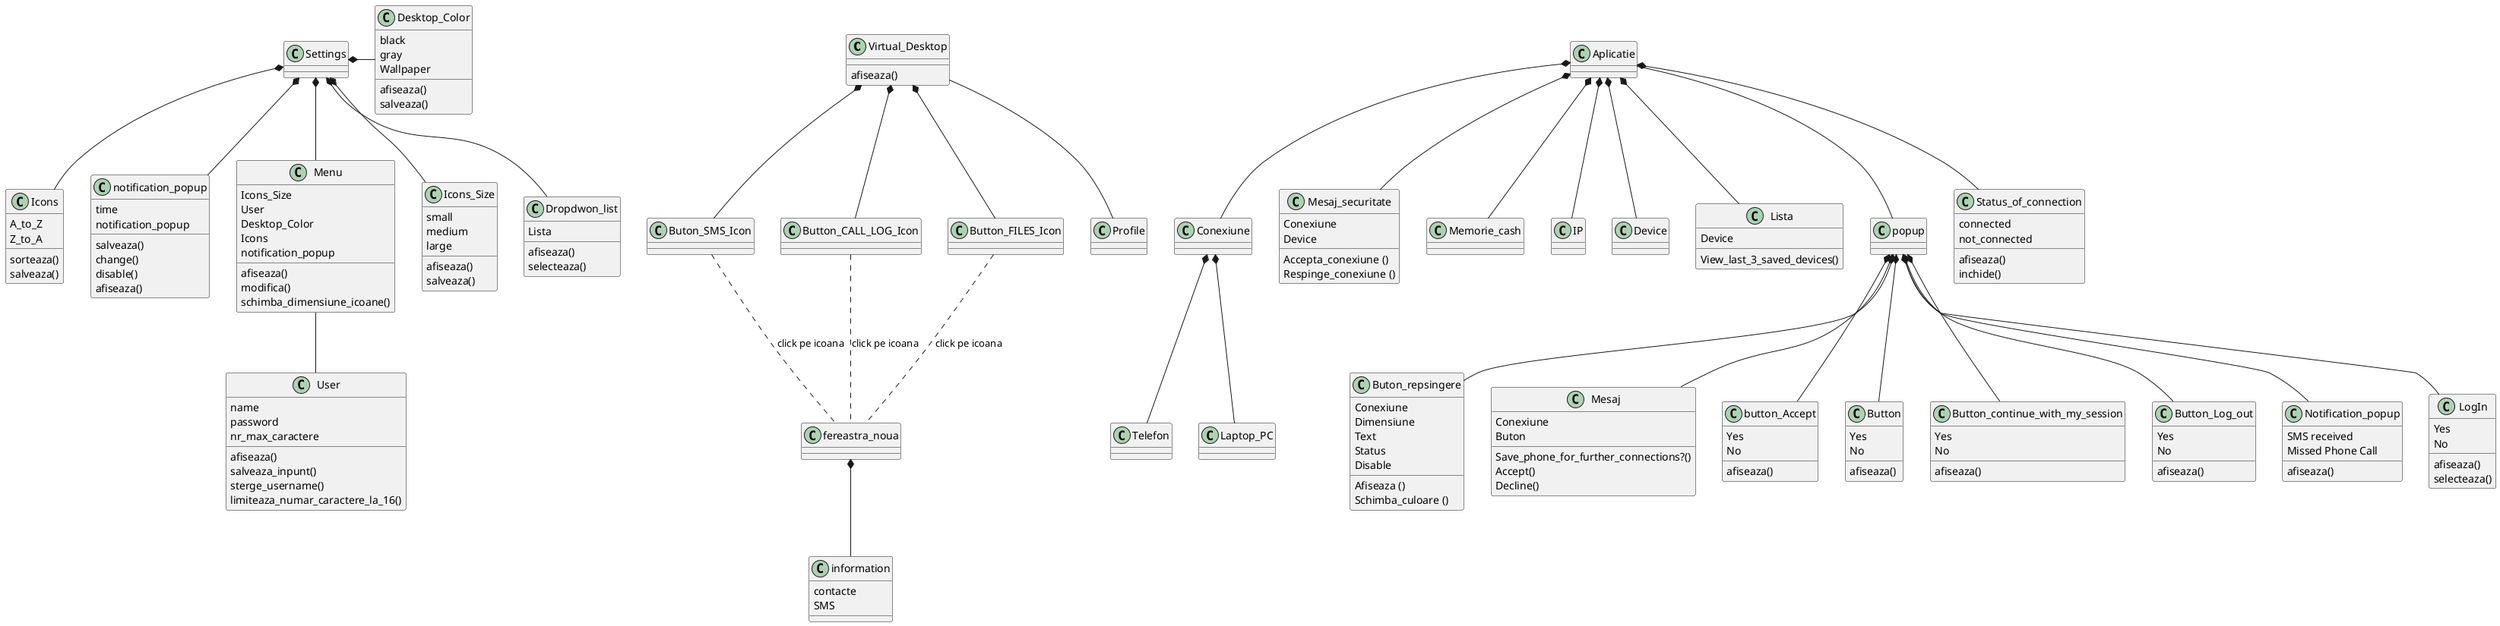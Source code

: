 @startuml
class Virtual_Desktop {

afiseaza()
}
class Icons {
}
class Buton_SMS_Icon {
}
class Button_CALL_LOG_Icon {
}
class Button_FILES_Icon {
}
class Profile {
}
class Buton_repsingere {
Conexiune
Dimensiune
Text
Status
Disable
Afiseaza ()
Schimba_culoare ()
}
class Telefon {
}
class Laptop_PC {
}
class Conexiune {
}
class Aplicatie {
}
class Mesaj_securitate {
Conexiune
Device
Accepta_conexiune ()
Respinge_conexiune ()
}
class Mesaj {
Conexiune
Buton
Save_phone_for_further_connections?()
Accept()
Decline()
}
class Memorie_cash {
}
class IP {
}
class Device {
}
class Lista {
Device
View_last_3_saved_devices()
}


class button_Accept{
Yes
No
afiseaza()
}
popup *-- Button
popup *-- Button_continue_with_my_session
popup *-- Button_Log_out
popup *-- Notification_popup
popup *-- button_Accept
popup *-- Buton_repsingere
popup *-- Mesaj
Settings *-- notification_popup
popup *-- LogIn
Menu -- User
Settings *- Desktop_Color
Settings *-- Icons_Size
Settings *-- Icons
Settings *-- Menu
Settings *-- Dropdwon_list
Virtual_Desktop *-- Button_FILES_Icon
Virtual_Desktop *-- Buton_SMS_Icon
Virtual_Desktop *-- Button_CALL_LOG_Icon
Virtual_Desktop -- Profile
Aplicatie -- popup



class Button_Log_out {
afiseaza()
Yes
No
}
class Button_continue_with_my_session {
afiseaza()
Yes
No
}

class Icons_Size {
small
medium
large
afiseaza()
salveaza()
}

class Desktop_Color {
afiseaza()
salveaza()
black
gray
Wallpaper
}

class Icons {
sorteaza()
salveaza()
A_to_Z
Z_to_A
}

class Menu{
afiseaza()
modifica()
schimba_dimensiune_icoane()
Icons_Size
User
Desktop_Color
Icons
notification_popup
}


class notification_popup {
time
notification_popup
salveaza()
change()
disable()
afiseaza()
}

class User {
name
password
nr_max_caractere
afiseaza()
salveaza_inpunt()
sterge_username()
limiteaza_numar_caractere_la_16()
}
class Dropdwon_list {
Lista
afiseaza()
selecteaza()
}

class popup {
}

class Settings {
}

class Status_of_connection {
connected
not_connected
afiseaza()
inchide()
}
class fereastra_noua {
}
class Button {
Yes
No

afiseaza()
}

class Notification_popup {
SMS received
Missed Phone Call
afiseaza()
}
class information {
contacte
SMS
}
fereastra_noua *-- information
Buton_SMS_Icon .. fereastra_noua : click pe icoana
Button_CALL_LOG_Icon .. fereastra_noua : click pe icoana
Button_FILES_Icon .. fereastra_noua : click pe icoana

class LogIn{
Yes
No
afiseaza()
selecteaza()
}

Aplicatie *-- Conexiune
Aplicatie *-- IP
Aplicatie *-- Memorie_cash
Aplicatie *-- Device
Aplicatie *-- Mesaj_securitate
Conexiune *-- Telefon
Conexiune *-- Laptop_PC
Aplicatie *-- Lista
Aplicatie *-- Status_of_connection



@enduml